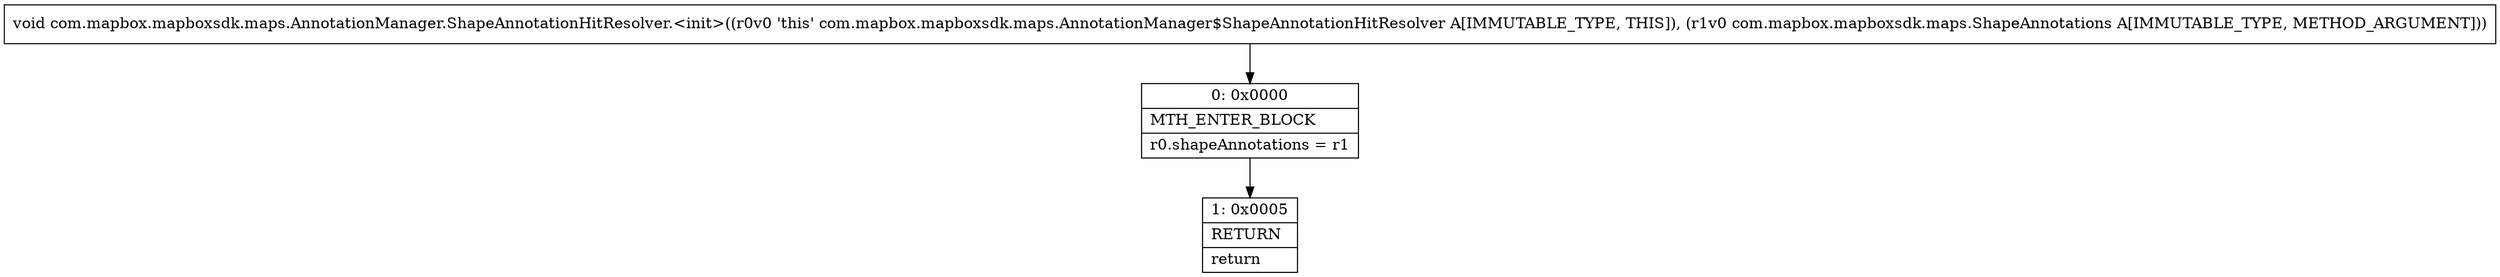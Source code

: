 digraph "CFG forcom.mapbox.mapboxsdk.maps.AnnotationManager.ShapeAnnotationHitResolver.\<init\>(Lcom\/mapbox\/mapboxsdk\/maps\/ShapeAnnotations;)V" {
Node_0 [shape=record,label="{0\:\ 0x0000|MTH_ENTER_BLOCK\l|r0.shapeAnnotations = r1\l}"];
Node_1 [shape=record,label="{1\:\ 0x0005|RETURN\l|return\l}"];
MethodNode[shape=record,label="{void com.mapbox.mapboxsdk.maps.AnnotationManager.ShapeAnnotationHitResolver.\<init\>((r0v0 'this' com.mapbox.mapboxsdk.maps.AnnotationManager$ShapeAnnotationHitResolver A[IMMUTABLE_TYPE, THIS]), (r1v0 com.mapbox.mapboxsdk.maps.ShapeAnnotations A[IMMUTABLE_TYPE, METHOD_ARGUMENT])) }"];
MethodNode -> Node_0;
Node_0 -> Node_1;
}

